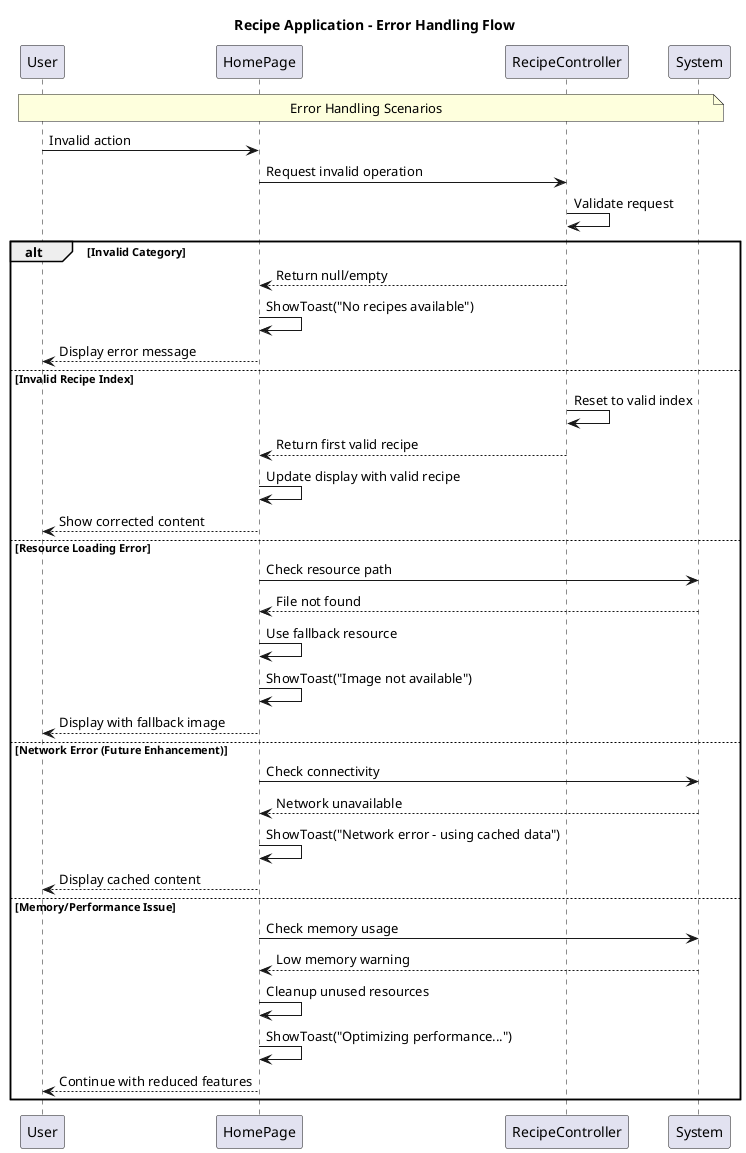 @startuml Recipe Application Error Handling

title Recipe Application - Error Handling Flow

participant "User" as User
participant "HomePage" as Home
participant "RecipeController" as RC
participant "System" as System

note over User, System : Error Handling Scenarios

User -> Home : Invalid action
Home -> RC : Request invalid operation
RC -> RC : Validate request

alt Invalid Category
    RC --> Home : Return null/empty
    Home -> Home : ShowToast("No recipes available")
    Home --> User : Display error message
else Invalid Recipe Index
    RC -> RC : Reset to valid index
    RC --> Home : Return first valid recipe
    Home -> Home : Update display with valid recipe
    Home --> User : Show corrected content
else Resource Loading Error
    Home -> System : Check resource path
    System --> Home : File not found
    Home -> Home : Use fallback resource
    Home -> Home : ShowToast("Image not available")
    Home --> User : Display with fallback image
else Network Error (Future Enhancement)
    Home -> System : Check connectivity
    System --> Home : Network unavailable
    Home -> Home : ShowToast("Network error - using cached data")
    Home --> User : Display cached content
else Memory/Performance Issue
    Home -> System : Check memory usage
    System --> Home : Low memory warning
    Home -> Home : Cleanup unused resources
    Home -> Home : ShowToast("Optimizing performance...")
    Home --> User : Continue with reduced features
end

@enduml 